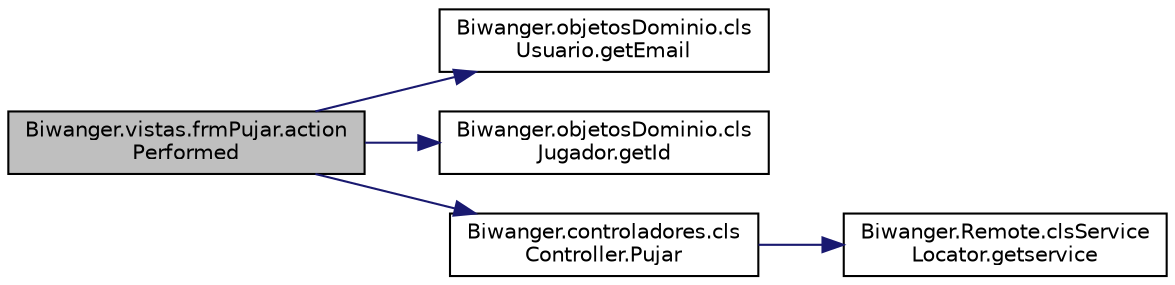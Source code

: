 digraph "Biwanger.vistas.frmPujar.actionPerformed"
{
 // LATEX_PDF_SIZE
  edge [fontname="Helvetica",fontsize="10",labelfontname="Helvetica",labelfontsize="10"];
  node [fontname="Helvetica",fontsize="10",shape=record];
  rankdir="LR";
  Node1 [label="Biwanger.vistas.frmPujar.action\lPerformed",height=0.2,width=0.4,color="black", fillcolor="grey75", style="filled", fontcolor="black",tooltip=" "];
  Node1 -> Node2 [color="midnightblue",fontsize="10",style="solid",fontname="Helvetica"];
  Node2 [label="Biwanger.objetosDominio.cls\lUsuario.getEmail",height=0.2,width=0.4,color="black", fillcolor="white", style="filled",URL="$class_biwanger_1_1objetos_dominio_1_1cls_usuario.html#a7a2571ffb1600ef13c95a684b53a4fbb",tooltip=" "];
  Node1 -> Node3 [color="midnightblue",fontsize="10",style="solid",fontname="Helvetica"];
  Node3 [label="Biwanger.objetosDominio.cls\lJugador.getId",height=0.2,width=0.4,color="black", fillcolor="white", style="filled",URL="$class_biwanger_1_1objetos_dominio_1_1cls_jugador.html#af96beb689a99bf25e4d3313bd309fb82",tooltip=" "];
  Node1 -> Node4 [color="midnightblue",fontsize="10",style="solid",fontname="Helvetica"];
  Node4 [label="Biwanger.controladores.cls\lController.Pujar",height=0.2,width=0.4,color="black", fillcolor="white", style="filled",URL="$class_biwanger_1_1controladores_1_1cls_controller.html#a3e0625cf7f356ea3369fa16e3337ab2a",tooltip=" "];
  Node4 -> Node5 [color="midnightblue",fontsize="10",style="solid",fontname="Helvetica"];
  Node5 [label="Biwanger.Remote.clsService\lLocator.getservice",height=0.2,width=0.4,color="black", fillcolor="white", style="filled",URL="$class_biwanger_1_1_remote_1_1cls_service_locator.html#ab5887258804ee4871414885b9482a13b",tooltip=" "];
}
